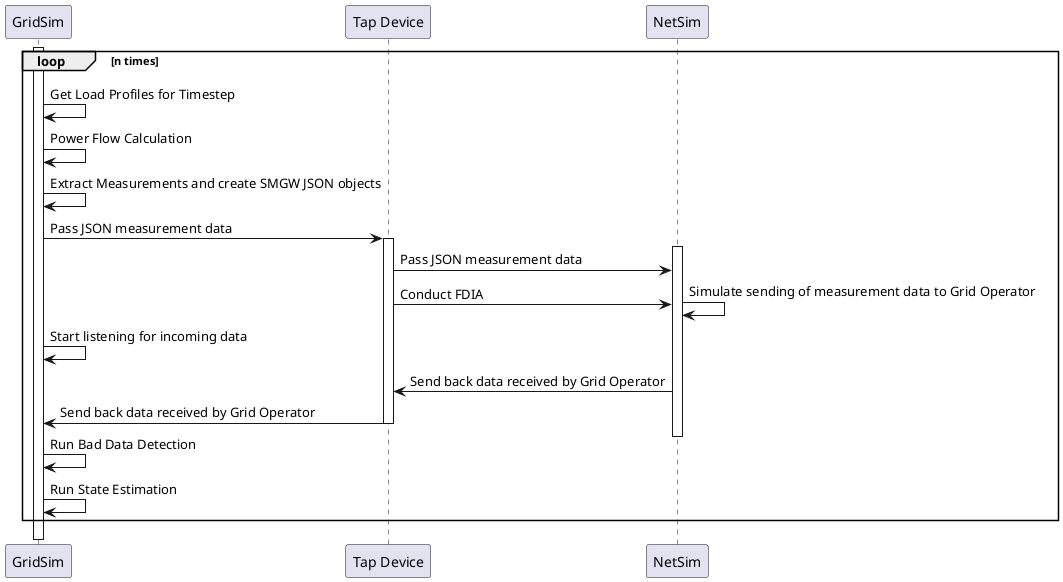 @startuml
'https://plantuml.com/sequence-diagram

activate GridSim
loop n times
    GridSim -> GridSim: Get Load Profiles for Timestep
    GridSim -> GridSim: Power Flow Calculation
    GridSim -> GridSim: Extract Measurements and create SMGW JSON objects
    GridSim -> "Tap Device": Pass JSON measurement data
    activate "Tap Device"
    activate NetSim
    "Tap Device" -> NetSim: Pass JSON measurement data
    !pragma teoz true
    NetSim -> NetSim: Simulate sending of measurement data to Grid Operator
    & "Tap Device" -> NetSim: Conduct FDIA
    GridSim -> GridSim: Start listening for incoming data
    NetSim -> "Tap Device": Send back data received by Grid Operator
    "Tap Device" -> GridSim: Send back data received by Grid Operator
    deactivate NetSim
    deactivate "Tap Device"
    GridSim -> GridSim: Run Bad Data Detection
    GridSim -> GridSim: Run State Estimation
end
deactivate GridSim
@enduml